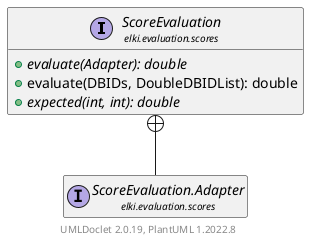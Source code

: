 @startuml
    remove .*\.(Instance|Par|Parameterizer|Factory)$
    set namespaceSeparator none
    hide empty fields
    hide empty methods

    interface "<size:14>ScoreEvaluation\n<size:10>elki.evaluation.scores" as elki.evaluation.scores.ScoreEvaluation [[ScoreEvaluation.html]] {
        {abstract} +evaluate(Adapter): double
        +evaluate(DBIDs, DoubleDBIDList): double
        {abstract} +expected(int, int): double
    }
    interface "<size:14>ScoreEvaluation.Adapter\n<size:10>elki.evaluation.scores" as elki.evaluation.scores.ScoreEvaluation.Adapter [[ScoreEvaluation.Adapter.html]]

    elki.evaluation.scores.ScoreEvaluation +-- elki.evaluation.scores.ScoreEvaluation.Adapter

    center footer UMLDoclet 2.0.19, PlantUML 1.2022.8
@enduml
